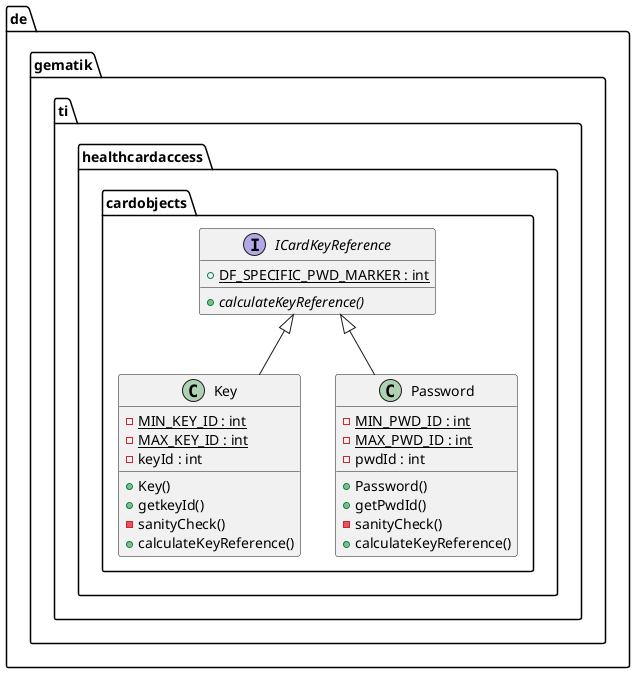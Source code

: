 @startuml

package de.gematik.ti.healthcardaccess {
    package de.gematik.ti.healthcardaccess.cardobjects {
      interface ICardKeyReference {
          {static} + DF_SPECIFIC_PWD_MARKER : int
          {abstract} + calculateKeyReference()
      }
    }
  }

package de.gematik.ti.healthcardaccess {
    package de.gematik.ti.healthcardaccess.cardobjects {
      class Key {
          {static} - MIN_KEY_ID : int
          {static} - MAX_KEY_ID : int
          - keyId : int
          + Key()
          + getkeyId()
          - sanityCheck()
          + calculateKeyReference()
      }
    }
  }


  package de.gematik.ti.healthcardaccess {
    package de.gematik.ti.healthcardaccess.cardobjects {
      class Password {
          {static} - MIN_PWD_ID : int
          {static} - MAX_PWD_ID : int
          - pwdId : int
          + Password()
          + getPwdId()
          - sanityCheck()
          + calculateKeyReference()
      }
    }
  }

  Key -up-|> ICardKeyReference
  Password -up-|> ICardKeyReference

@enduml
